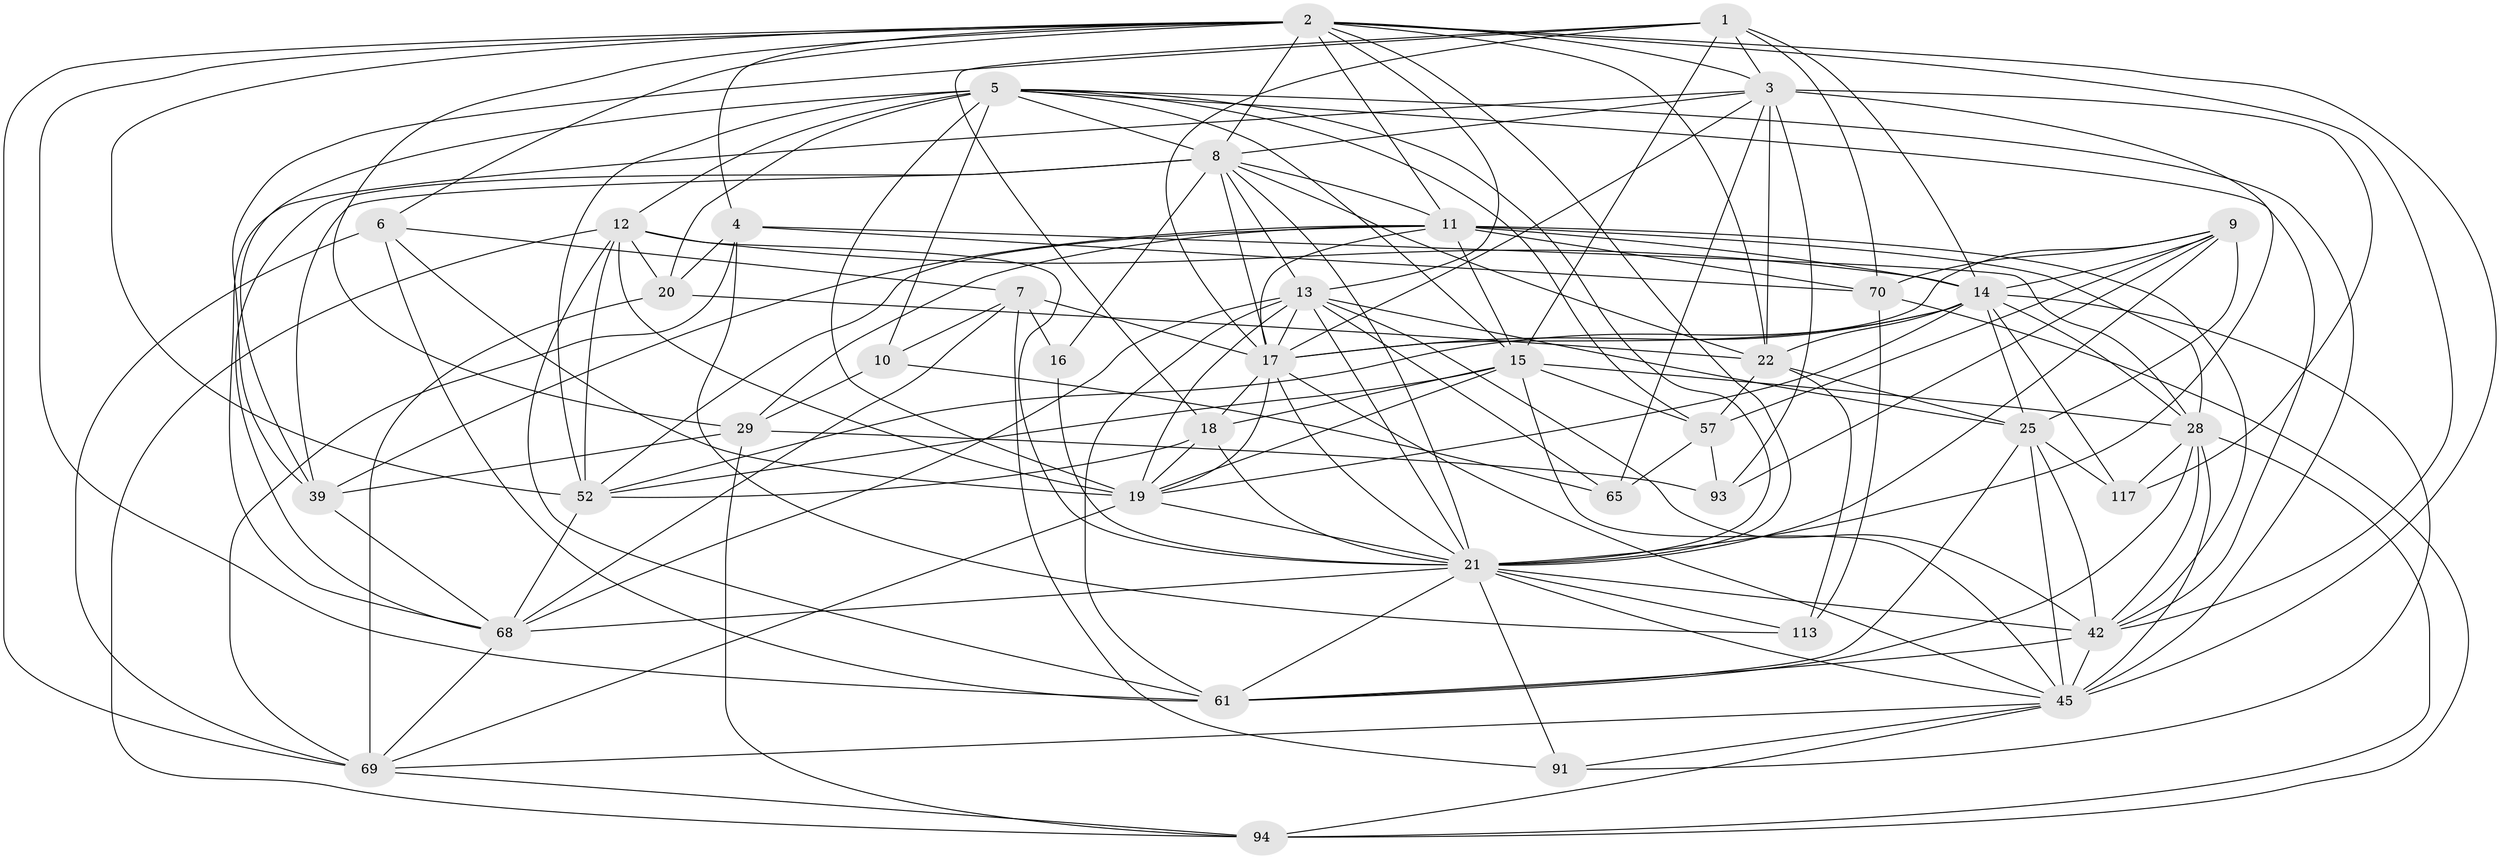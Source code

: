 // original degree distribution, {4: 1.0}
// Generated by graph-tools (version 1.1) at 2025/20/03/04/25 18:20:58]
// undirected, 40 vertices, 156 edges
graph export_dot {
graph [start="1"]
  node [color=gray90,style=filled];
  1 [super="+96+47"];
  2 [super="+112+53+31"];
  3 [super="+37+74"];
  4 [super="+125"];
  5 [super="+64+110+32+88"];
  6 [super="+100"];
  7 [super="+78"];
  8 [super="+23+38+40"];
  9 [super="+77+92"];
  10;
  11 [super="+76+71"];
  12 [super="+123+101"];
  13 [super="+44+59"];
  14 [super="+63+51"];
  15 [super="+80"];
  16;
  17 [super="+133+129+85"];
  18 [super="+106"];
  19 [super="+60+114+89+24"];
  20 [super="+49"];
  21 [super="+55+43+26+35"];
  22 [super="+27+34"];
  25 [super="+41+48"];
  28 [super="+54+50+119"];
  29 [super="+36"];
  39 [super="+75"];
  42 [super="+79+99"];
  45 [super="+102+121+81"];
  52 [super="+66+56+72"];
  57 [super="+67"];
  61 [super="+105+98"];
  65;
  68 [super="+90+132"];
  69 [super="+107+124+87"];
  70 [super="+120"];
  91;
  93;
  94 [super="+131"];
  113;
  117;
  1 -- 18;
  1 -- 17;
  1 -- 3;
  1 -- 70;
  1 -- 14 [weight=2];
  1 -- 15;
  1 -- 39;
  2 -- 29;
  2 -- 22;
  2 -- 11;
  2 -- 61;
  2 -- 3;
  2 -- 21;
  2 -- 69 [weight=2];
  2 -- 45 [weight=2];
  2 -- 13;
  2 -- 42;
  2 -- 4;
  2 -- 8;
  2 -- 52;
  2 -- 6;
  3 -- 21;
  3 -- 65;
  3 -- 117;
  3 -- 93;
  3 -- 22;
  3 -- 68;
  3 -- 17;
  3 -- 8;
  4 -- 113;
  4 -- 20;
  4 -- 69;
  4 -- 28;
  4 -- 70;
  5 -- 21 [weight=2];
  5 -- 10;
  5 -- 52;
  5 -- 57;
  5 -- 20;
  5 -- 12;
  5 -- 45;
  5 -- 8;
  5 -- 15 [weight=2];
  5 -- 19 [weight=3];
  5 -- 39;
  5 -- 42;
  6 -- 19 [weight=2];
  6 -- 7;
  6 -- 61;
  6 -- 69;
  7 -- 16;
  7 -- 68;
  7 -- 10;
  7 -- 91;
  7 -- 17;
  8 -- 17 [weight=2];
  8 -- 13;
  8 -- 68;
  8 -- 21;
  8 -- 22;
  8 -- 39;
  8 -- 11;
  8 -- 16;
  9 -- 70;
  9 -- 57;
  9 -- 25;
  9 -- 14;
  9 -- 93;
  9 -- 21 [weight=2];
  9 -- 17;
  10 -- 65;
  10 -- 29;
  11 -- 29;
  11 -- 70;
  11 -- 14 [weight=2];
  11 -- 52;
  11 -- 39;
  11 -- 28;
  11 -- 15;
  11 -- 17;
  11 -- 42;
  12 -- 94;
  12 -- 19;
  12 -- 20;
  12 -- 14;
  12 -- 21;
  12 -- 61;
  12 -- 52;
  13 -- 19 [weight=2];
  13 -- 21 [weight=3];
  13 -- 42;
  13 -- 65;
  13 -- 68;
  13 -- 17 [weight=2];
  13 -- 25;
  13 -- 61;
  14 -- 117;
  14 -- 25;
  14 -- 19;
  14 -- 52;
  14 -- 91;
  14 -- 22;
  14 -- 28;
  14 -- 17;
  15 -- 52;
  15 -- 28;
  15 -- 57;
  15 -- 18;
  15 -- 19;
  15 -- 45;
  16 -- 21 [weight=2];
  17 -- 45;
  17 -- 18;
  17 -- 19;
  17 -- 21;
  18 -- 19;
  18 -- 52;
  18 -- 21;
  19 -- 69;
  19 -- 21;
  20 -- 22;
  20 -- 69 [weight=2];
  21 -- 42;
  21 -- 91;
  21 -- 61;
  21 -- 68;
  21 -- 113;
  21 -- 45;
  22 -- 25;
  22 -- 57;
  22 -- 113;
  25 -- 61;
  25 -- 117;
  25 -- 42;
  25 -- 45;
  28 -- 61;
  28 -- 117;
  28 -- 45 [weight=2];
  28 -- 42;
  28 -- 94;
  29 -- 94;
  29 -- 93;
  29 -- 39;
  39 -- 68;
  42 -- 45 [weight=2];
  42 -- 61;
  45 -- 91;
  45 -- 94;
  45 -- 69;
  52 -- 68;
  57 -- 93;
  57 -- 65;
  68 -- 69;
  69 -- 94;
  70 -- 113;
  70 -- 94;
}
